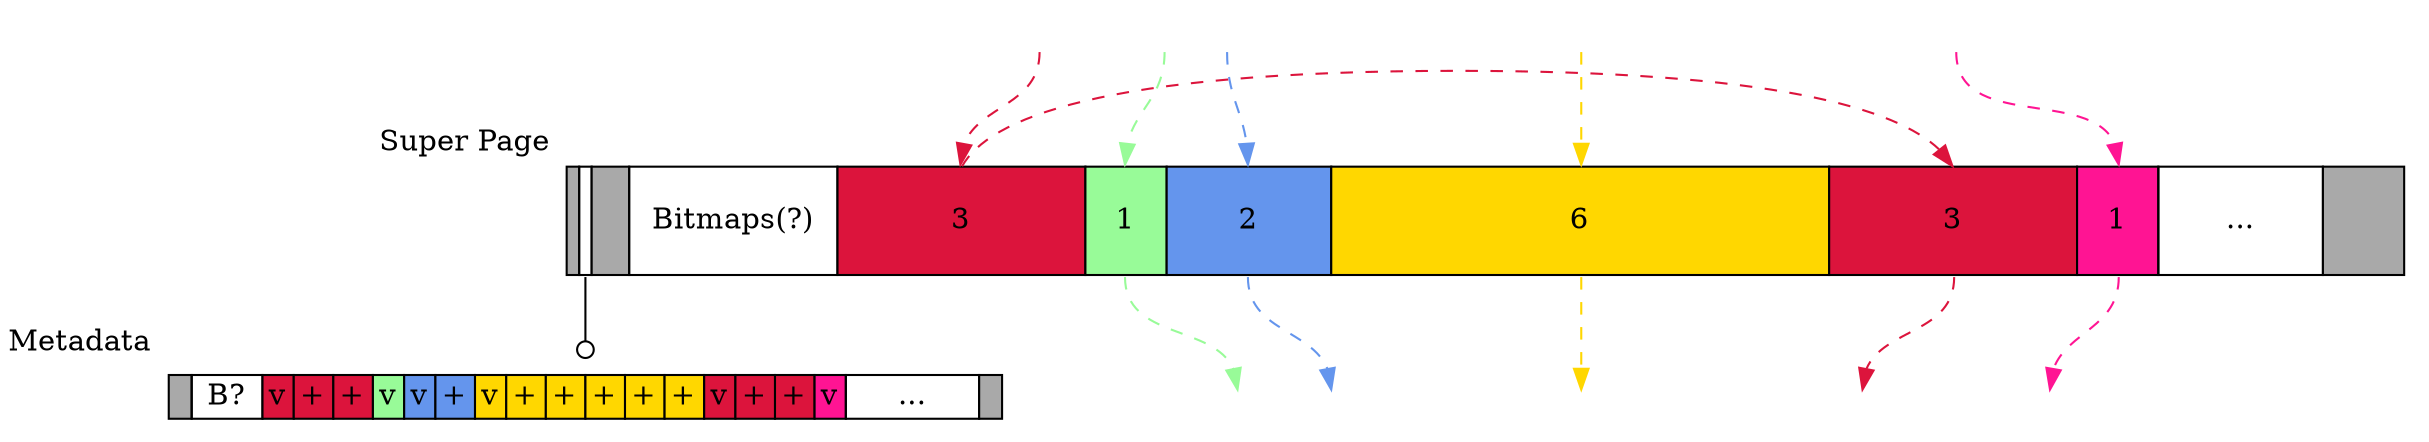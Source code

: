 digraph G {
  graph[bgcolor=transparent]
  node[shape=plaintext]
  edge[style=dashed]

  invisible_a[label=<
    <TABLE BORDER="0" CELLBORDER="0" CELLSPACING="0">
      <TR>
        <TD PORT="red" WIDTH="100"></TD>
        <TD PORT="green" WIDTH="20"></TD>
        <TD PORT="blue" WIDTH="40"></TD>
        <TD PORT="gold" WIDTH="300"></TD>
        <TD PORT="pink" WIDTH="60"></TD>
      </TR>
    </TABLE>
  >]
  superpage[xlabel="Super Page",label=<
    <TABLE BORDER="0" CELLBORDER="1" CELLSPACING="0" WIDTH="10">
      <TR>
        <!-- Head Partition Page -->
        <TD BGCOLOR="darkgrey" HEIGHT="52"></TD>
        <TD PORT="metadata"></TD>
        <TD BGCOLOR="darkgrey" WIDTH="18"></TD>
        <!-- Bitmaps -->
        <TD WIDTH="100">Bitmaps(?)</TD>
        <!-- Several Slot Spans -->
        <TD PORT="red" BGCOLOR="crimson" WIDTH="119">3</TD>
        <TD PORT="green" BGCOLOR="palegreen" WIDTH="39">1</TD>
        <TD PORT="blue" BGCOLOR="cornflowerblue" WIDTH="79">2</TD>
        <TD PORT="gold" BGCOLOR="gold" WIDTH="239">6</TD>
        <TD PORT="red2" BGCOLOR="crimson" WIDTH="119">3</TD>
        <TD PORT="pink" BGCOLOR="deeppink" WIDTH="39">1</TD>
        <TD WIDTH="79">...</TD>
        <!-- Tail Partition Page -->
        <TD BGCOLOR="darkgrey" WIDTH="39"></TD>
      </TR>
    </TABLE>
  >]
  invisible_b[label=<
    <TABLE BORDER="0" CELLBORDER="0" CELLSPACING="0">
      <TR>
        <TD PORT="green" WIDTH="30"></TD>
        <TD PORT="blue" WIDTH="60"></TD>
        <TD PORT="gold" WIDTH="180"></TD>
        <TD PORT="red" WIDTH="90"></TD>
        <TD PORT="pink" WIDTH="90"></TD>
      </TR>
    </TABLE>
  >]
  metadata_page[xlabel="Metadata",label=<
    <TABLE BORDER="0" CELLBORDER="1" CELLSPACING="0">
      <TR>
        <!-- Guard Page Metadata -->
        <TD BGCOLOR="darkgrey"> </TD>
        <!-- Bitmaps Offset -->
        <TD> B? </TD>
        <!-- Red Slot Span Metadata -->
        <TD BGCOLOR="crimson">v</TD>
        <TD BGCOLOR="crimson">+</TD>
        <TD BGCOLOR="crimson">+</TD>
        <!-- Green Slot Span Metadata -->
        <TD BGCOLOR="palegreen">v</TD>
        <!-- Blue Slot Span Metadata -->
        <TD BGCOLOR="cornflowerblue">v</TD>
        <TD BGCOLOR="cornflowerblue">+</TD>
        <!-- Gold Slot Span Metadata -->
        <TD BGCOLOR="gold">v</TD>
        <TD BGCOLOR="gold">+</TD>
        <TD BGCOLOR="gold">+</TD>
        <TD BGCOLOR="gold">+</TD>
        <TD BGCOLOR="gold">+</TD>
        <TD BGCOLOR="gold">+</TD>
        <!-- Red Slot Span Metadata -->
        <TD BGCOLOR="crimson">v</TD>
        <TD BGCOLOR="crimson">+</TD>
        <TD BGCOLOR="crimson">+</TD>
        <!-- Pink Slot Span Metadata -->
        <TD BGCOLOR="deeppink">v</TD>
        <!-- etc. -->
        <TD WIDTH="64">...</TD>
        <!-- Guard Page Metadata -->
        <TD BGCOLOR="darkgrey"> </TD>
      </TR>
    </TABLE>
  >]

  invisible_a:red->superpage:red->superpage:red2[color=crimson]
  superpage:red2->invisible_b:red[color=crimson]
  invisible_a:green->superpage:green->invisible_b:green[color=palegreen]
  invisible_a:blue->superpage:blue->invisible_b:blue[color=cornflowerblue]
  invisible_a:gold->superpage:gold->invisible_b:gold[color=gold]
  invisible_a:pink->superpage:pink->invisible_b:pink[color=deeppink]

  superpage:metadata->metadata_page[style="",arrowhead=odot]
}
